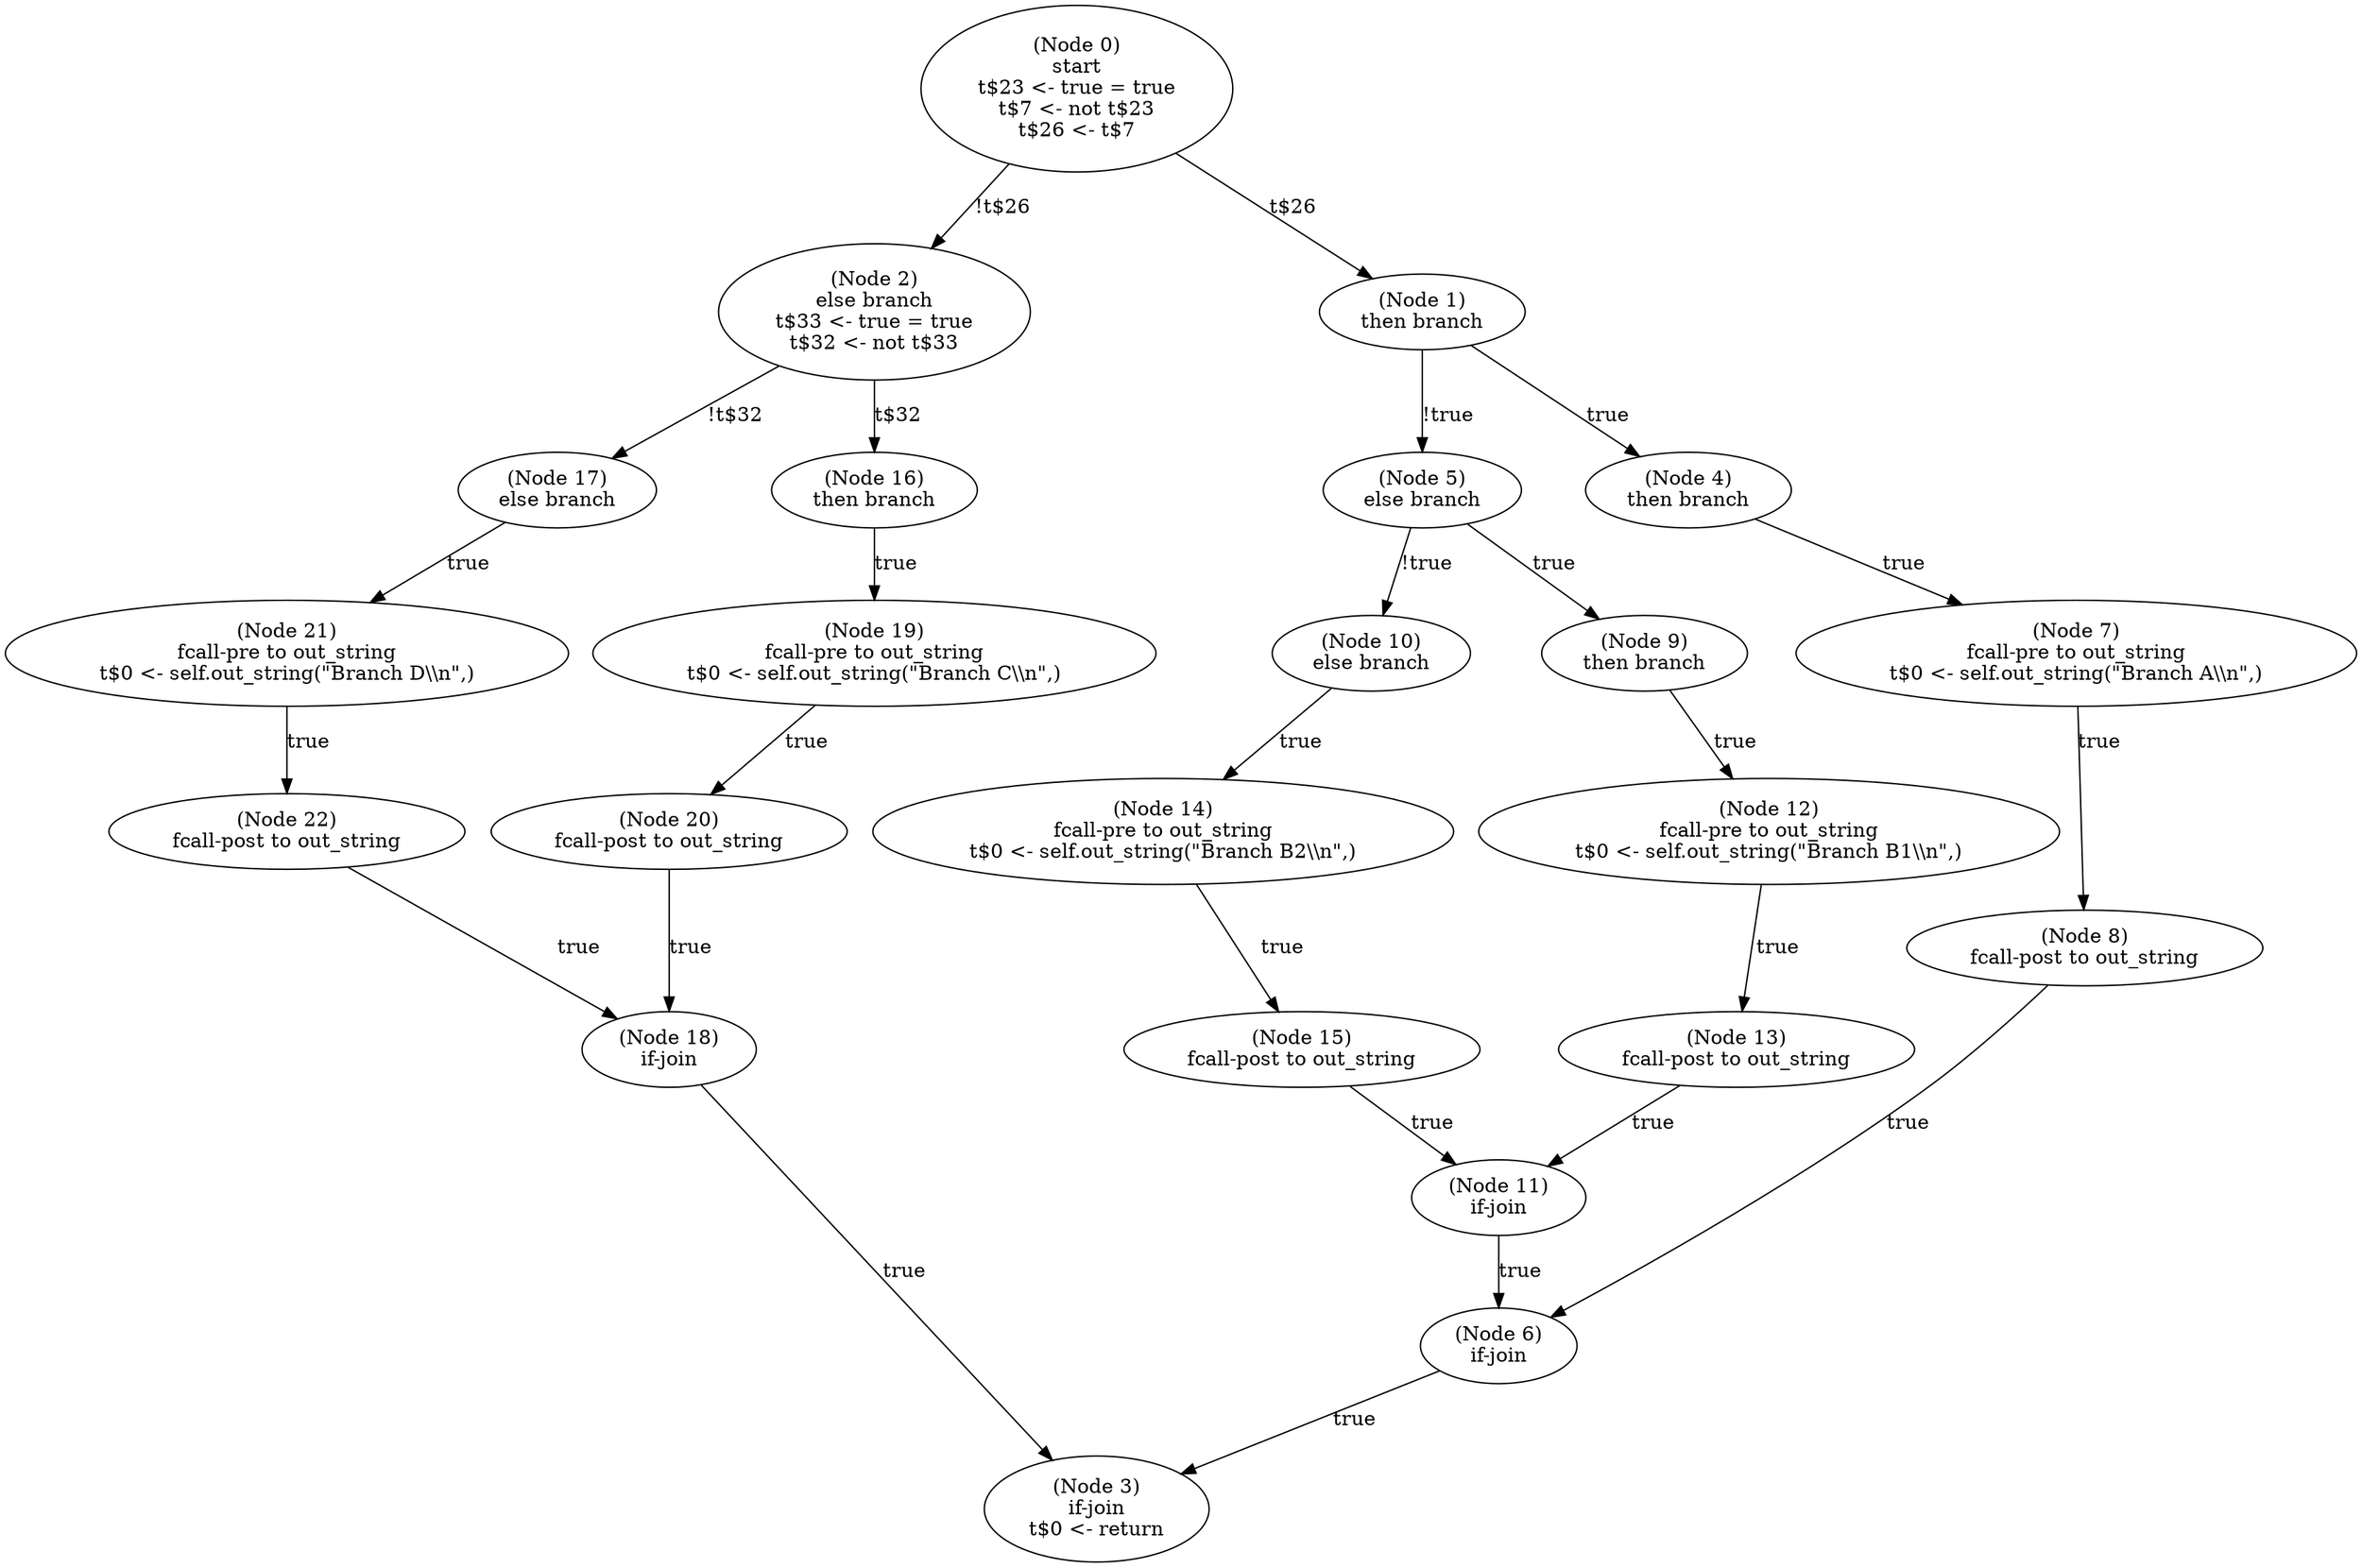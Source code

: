 digraph main_post {
  n0 [label="(Node 0)\nstart\nt$23 <- true = true\nt$7 <- not t$23\nt$26 <- t$7\n"];
 n0 -> n2 [label="!t$26"];
 n0 -> n1 [label="t$26"];
  n1 [label="(Node 1)\nthen branch\n"];
 n1 -> n5 [label="!true"];
 n1 -> n4 [label="true"];
  n2 [label="(Node 2)\nelse branch\nt$33 <- true = true\nt$32 <- not t$33\n"];
 n2 -> n17 [label="!t$32"];
 n2 -> n16 [label="t$32"];
  n3 [label="(Node 3)\nif-join\nt$0 <- return\n"];
  n4 [label="(Node 4)\nthen branch\n"];
 n4 -> n7 [label="true"];
  n5 [label="(Node 5)\nelse branch\n"];
 n5 -> n10 [label="!true"];
 n5 -> n9 [label="true"];
  n6 [label="(Node 6)\nif-join\n"];
 n6 -> n3 [label="true"];
  n7 [label="(Node 7)\nfcall-pre to out_string\nt$0 <- self.out_string(\"Branch A\\\\n\",)\n"];
 n7 -> n8 [label="true"];
  n8 [label="(Node 8)\nfcall-post to out_string\n"];
 n8 -> n6 [label="true"];
  n9 [label="(Node 9)\nthen branch\n"];
 n9 -> n12 [label="true"];
  n10 [label="(Node 10)\nelse branch\n"];
 n10 -> n14 [label="true"];
  n11 [label="(Node 11)\nif-join\n"];
 n11 -> n6 [label="true"];
  n12 [label="(Node 12)\nfcall-pre to out_string\nt$0 <- self.out_string(\"Branch B1\\\\n\",)\n"];
 n12 -> n13 [label="true"];
  n13 [label="(Node 13)\nfcall-post to out_string\n"];
 n13 -> n11 [label="true"];
  n14 [label="(Node 14)\nfcall-pre to out_string\nt$0 <- self.out_string(\"Branch B2\\\\n\",)\n"];
 n14 -> n15 [label="true"];
  n15 [label="(Node 15)\nfcall-post to out_string\n"];
 n15 -> n11 [label="true"];
  n16 [label="(Node 16)\nthen branch\n"];
 n16 -> n19 [label="true"];
  n17 [label="(Node 17)\nelse branch\n"];
 n17 -> n21 [label="true"];
  n18 [label="(Node 18)\nif-join\n"];
 n18 -> n3 [label="true"];
  n19 [label="(Node 19)\nfcall-pre to out_string\nt$0 <- self.out_string(\"Branch C\\\\n\",)\n"];
 n19 -> n20 [label="true"];
  n20 [label="(Node 20)\nfcall-post to out_string\n"];
 n20 -> n18 [label="true"];
  n21 [label="(Node 21)\nfcall-pre to out_string\nt$0 <- self.out_string(\"Branch D\\\\n\",)\n"];
 n21 -> n22 [label="true"];
  n22 [label="(Node 22)\nfcall-post to out_string\n"];
 n22 -> n18 [label="true"];
}
